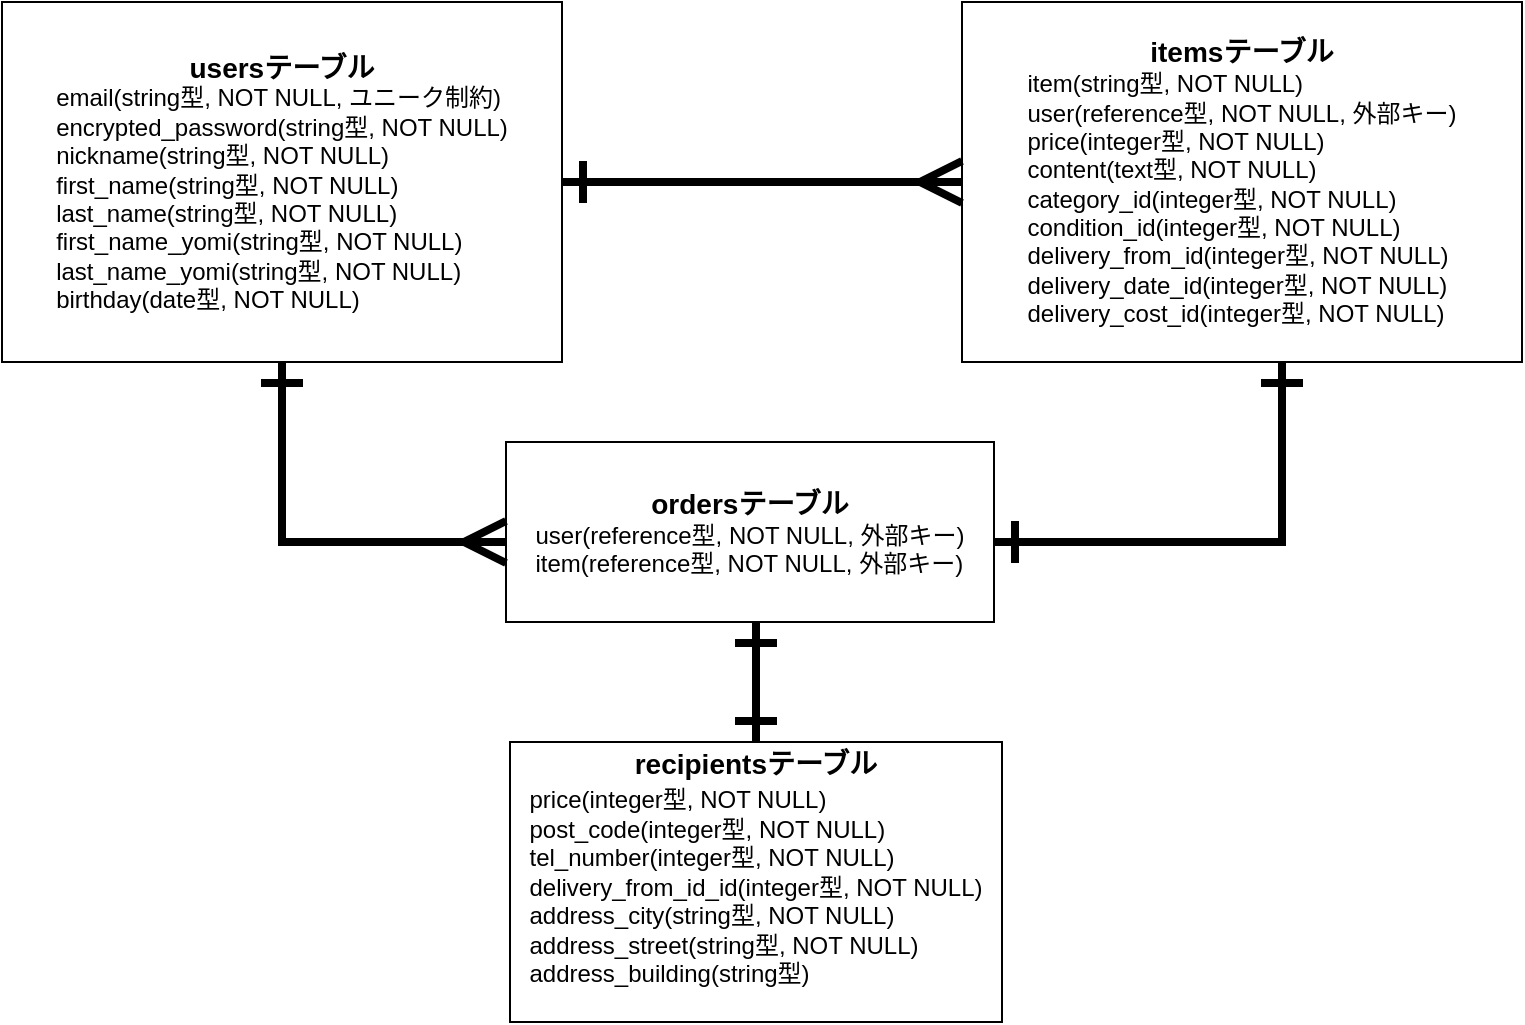 <mxfile>
    <diagram id="r5FBYiUQ0nYRoV3YItTE" name="ページ1">
        <mxGraphModel dx="808" dy="563" grid="1" gridSize="10" guides="1" tooltips="1" connect="1" arrows="0" fold="1" page="1" pageScale="1" pageWidth="827" pageHeight="1169" math="0" shadow="0">
            <root>
                <mxCell id="0"/>
                <mxCell id="1" parent="0"/>
                <mxCell id="23" value="&lt;font style=&quot;font-size: 14px;&quot;&gt;&lt;b&gt;usersテーブル&lt;/b&gt;&lt;/font&gt;&lt;br&gt;&lt;div style=&quot;text-align: left;&quot;&gt;&lt;span style=&quot;background-color: initial;&quot;&gt;email(string型, NOT NULL, ユニーク制約)&lt;/span&gt;&lt;/div&gt;&lt;div style=&quot;text-align: left;&quot;&gt;&lt;span style=&quot;background-color: initial;&quot;&gt;encrypted_password(string型, NOT NULL)&lt;/span&gt;&lt;/div&gt;&lt;div style=&quot;text-align: left;&quot;&gt;&lt;span style=&quot;background-color: initial;&quot;&gt;nickname(string型, NOT NULL)&lt;/span&gt;&lt;/div&gt;&lt;div style=&quot;text-align: left;&quot;&gt;&lt;span style=&quot;background-color: initial;&quot;&gt;first_name(string型, NOT NULL)&lt;/span&gt;&lt;/div&gt;&lt;div style=&quot;text-align: left;&quot;&gt;&lt;span style=&quot;background-color: initial;&quot;&gt;last_name(string型, NOT NULL)&lt;/span&gt;&lt;/div&gt;&lt;div style=&quot;text-align: left;&quot;&gt;&lt;span style=&quot;background-color: initial;&quot;&gt;first_name_yomi(string型, NOT NULL)&lt;/span&gt;&lt;/div&gt;&lt;div style=&quot;text-align: left;&quot;&gt;&lt;span style=&quot;background-color: initial;&quot;&gt;last_name_yomi(string型, NOT NULL)&lt;/span&gt;&lt;/div&gt;&lt;div style=&quot;text-align: left;&quot;&gt;&lt;span style=&quot;background-color: initial;&quot;&gt;birthday(date型, NOT NULL)&lt;/span&gt;&lt;/div&gt;" style="whiteSpace=wrap;html=1;" parent="1" vertex="1">
                    <mxGeometry x="40" y="170" width="280" height="180" as="geometry"/>
                </mxCell>
                <mxCell id="24" value="&lt;font style=&quot;font-size: 14px;&quot;&gt;&lt;b&gt;itemsテーブル&lt;/b&gt;&lt;/font&gt;&lt;br&gt;&lt;div style=&quot;text-align: left;&quot;&gt;&lt;span style=&quot;background-color: initial;&quot;&gt;item(string型, NOT NULL)&lt;/span&gt;&lt;/div&gt;&lt;div style=&quot;text-align: left;&quot;&gt;&lt;span style=&quot;background-color: initial;&quot;&gt;user(reference型, NOT NULL, 外部キー)&lt;/span&gt;&lt;/div&gt;&lt;div style=&quot;text-align: left;&quot;&gt;price(integer型, NOT NULL)&lt;span style=&quot;background-color: initial;&quot;&gt;&lt;br&gt;&lt;/span&gt;&lt;/div&gt;&lt;div style=&quot;text-align: left;&quot;&gt;content(text型, NOT NULL)&lt;br&gt;&lt;/div&gt;&lt;div style=&quot;text-align: left;&quot;&gt;&lt;span style=&quot;background-color: initial;&quot;&gt;category_id(integer型, NOT NULL)&lt;/span&gt;&lt;/div&gt;&lt;div style=&quot;text-align: left;&quot;&gt;condition_id(integer型, NOT NULL)&lt;span style=&quot;background-color: initial;&quot;&gt;&lt;br&gt;&lt;/span&gt;&lt;/div&gt;&lt;div style=&quot;text-align: left;&quot;&gt;delivery_from_id(integer型, NOT NULL)&lt;br&gt;&lt;/div&gt;&lt;div style=&quot;text-align: left;&quot;&gt;&lt;span style=&quot;background-color: initial;&quot;&gt;delivery_date_id(integer型, NOT NULL)&lt;/span&gt;&lt;/div&gt;&lt;div style=&quot;text-align: left;&quot;&gt;delivery_cost_id(integer型, NOT NULL)&lt;span style=&quot;background-color: initial;&quot;&gt;&lt;br&gt;&lt;/span&gt;&lt;/div&gt;" style="whiteSpace=wrap;html=1;" parent="1" vertex="1">
                    <mxGeometry x="520" y="170" width="280" height="180" as="geometry"/>
                </mxCell>
                <mxCell id="25" value="&lt;font style=&quot;font-size: 14px;&quot;&gt;&lt;b&gt;ordersテーブル&lt;/b&gt;&lt;/font&gt;&lt;br&gt;&lt;div style=&quot;text-align: left;&quot;&gt;&lt;span style=&quot;background-color: initial;&quot;&gt;user(reference型, NOT NULL, 外部キー)&lt;/span&gt;&lt;/div&gt;&lt;div style=&quot;text-align: left;&quot;&gt;&lt;span style=&quot;background-color: initial;&quot;&gt;item(reference型, NOT NULL, 外部キー)&lt;/span&gt;&lt;/div&gt;" style="whiteSpace=wrap;html=1;" parent="1" vertex="1">
                    <mxGeometry x="292" y="390" width="244" height="90" as="geometry"/>
                </mxCell>
                <mxCell id="29" style="edgeStyle=none;html=1;fontSize=14;endArrow=ERone;endFill=0;strokeWidth=4;startArrow=ERmany;startFill=0;startSize=16;endSize=16;" parent="1" edge="1">
                    <mxGeometry relative="1" as="geometry">
                        <mxPoint x="520" y="260" as="sourcePoint"/>
                        <mxPoint x="320" y="260" as="targetPoint"/>
                        <Array as="points">
                            <mxPoint x="500" y="260"/>
                            <mxPoint x="409" y="260"/>
                            <mxPoint x="419" y="260"/>
                        </Array>
                    </mxGeometry>
                </mxCell>
                <mxCell id="30" value="" style="edgeStyle=orthogonalEdgeStyle;orthogonalLoop=1;jettySize=auto;html=1;strokeWidth=4;fontSize=14;startArrow=ERone;startFill=0;endArrow=ERone;endFill=0;startSize=16;endSize=16;rounded=0;" parent="1" source="25" target="24" edge="1">
                    <mxGeometry width="80" relative="1" as="geometry">
                        <mxPoint x="720" y="540" as="sourcePoint"/>
                        <mxPoint x="680" y="380" as="targetPoint"/>
                        <Array as="points">
                            <mxPoint x="680" y="440"/>
                        </Array>
                    </mxGeometry>
                </mxCell>
                <mxCell id="31" value="" style="edgeStyle=orthogonalEdgeStyle;orthogonalLoop=1;jettySize=auto;html=1;strokeWidth=4;fontSize=14;startArrow=ERmany;startFill=0;endArrow=ERone;endFill=0;startSize=16;endSize=16;rounded=0;" parent="1" source="25" target="23" edge="1">
                    <mxGeometry width="80" relative="1" as="geometry">
                        <mxPoint x="290" y="540" as="sourcePoint"/>
                        <mxPoint x="210" y="380" as="targetPoint"/>
                        <Array as="points">
                            <mxPoint x="180" y="440"/>
                        </Array>
                    </mxGeometry>
                </mxCell>
                <mxCell id="39" value="&lt;font style=&quot;font-size: 14px;&quot;&gt;&lt;b&gt;recipientsテーブル&lt;br&gt;&lt;div style=&quot;text-align: left;&quot;&gt;&lt;span style=&quot;font-size: 12px; background-color: initial; font-weight: normal;&quot;&gt;price(integer型, NOT NULL)&lt;/span&gt;&lt;/div&gt;&lt;/b&gt;&lt;/font&gt;&lt;div style=&quot;text-align: left;&quot;&gt;&lt;span style=&quot;background-color: initial;&quot;&gt;post_code(integer型, NOT NULL)&lt;/span&gt;&lt;/div&gt;&lt;div style=&quot;text-align: left;&quot;&gt;&lt;span style=&quot;background-color: initial;&quot;&gt;tel_number(integer型, NOT NULL)&lt;/span&gt;&lt;/div&gt;&lt;div style=&quot;text-align: left;&quot;&gt;&lt;span style=&quot;background-color: initial;&quot;&gt;delivery_from_id_id(integer型, NOT NULL)&lt;/span&gt;&lt;/div&gt;&lt;div style=&quot;text-align: left;&quot;&gt;&lt;span style=&quot;background-color: initial;&quot;&gt;address_city(string型, NOT NULL)&lt;/span&gt;&lt;/div&gt;&lt;div style=&quot;text-align: left;&quot;&gt;address_street(string型, NOT NULL)&lt;span style=&quot;background-color: initial;&quot;&gt;&lt;br&gt;&lt;/span&gt;&lt;/div&gt;&lt;div style=&quot;text-align: left;&quot;&gt;address_building(string型)&lt;br&gt;&lt;/div&gt;&lt;div style=&quot;text-align: left;&quot;&gt;&lt;br&gt;&lt;/div&gt;" style="whiteSpace=wrap;html=1;" parent="1" vertex="1">
                    <mxGeometry x="294" y="540" width="246" height="140" as="geometry"/>
                </mxCell>
                <mxCell id="41" value="" style="edgeStyle=none;orthogonalLoop=1;jettySize=auto;html=1;endArrow=ERone;startArrow=ERone;endSize=16;startSize=16;strokeWidth=4;startFill=0;endFill=0;exitX=0.5;exitY=0;exitDx=0;exitDy=0;" parent="1" source="39" edge="1">
                    <mxGeometry width="100" relative="1" as="geometry">
                        <mxPoint x="414" y="750" as="sourcePoint"/>
                        <mxPoint x="417" y="480" as="targetPoint"/>
                        <Array as="points"/>
                    </mxGeometry>
                </mxCell>
            </root>
        </mxGraphModel>
    </diagram>
</mxfile>